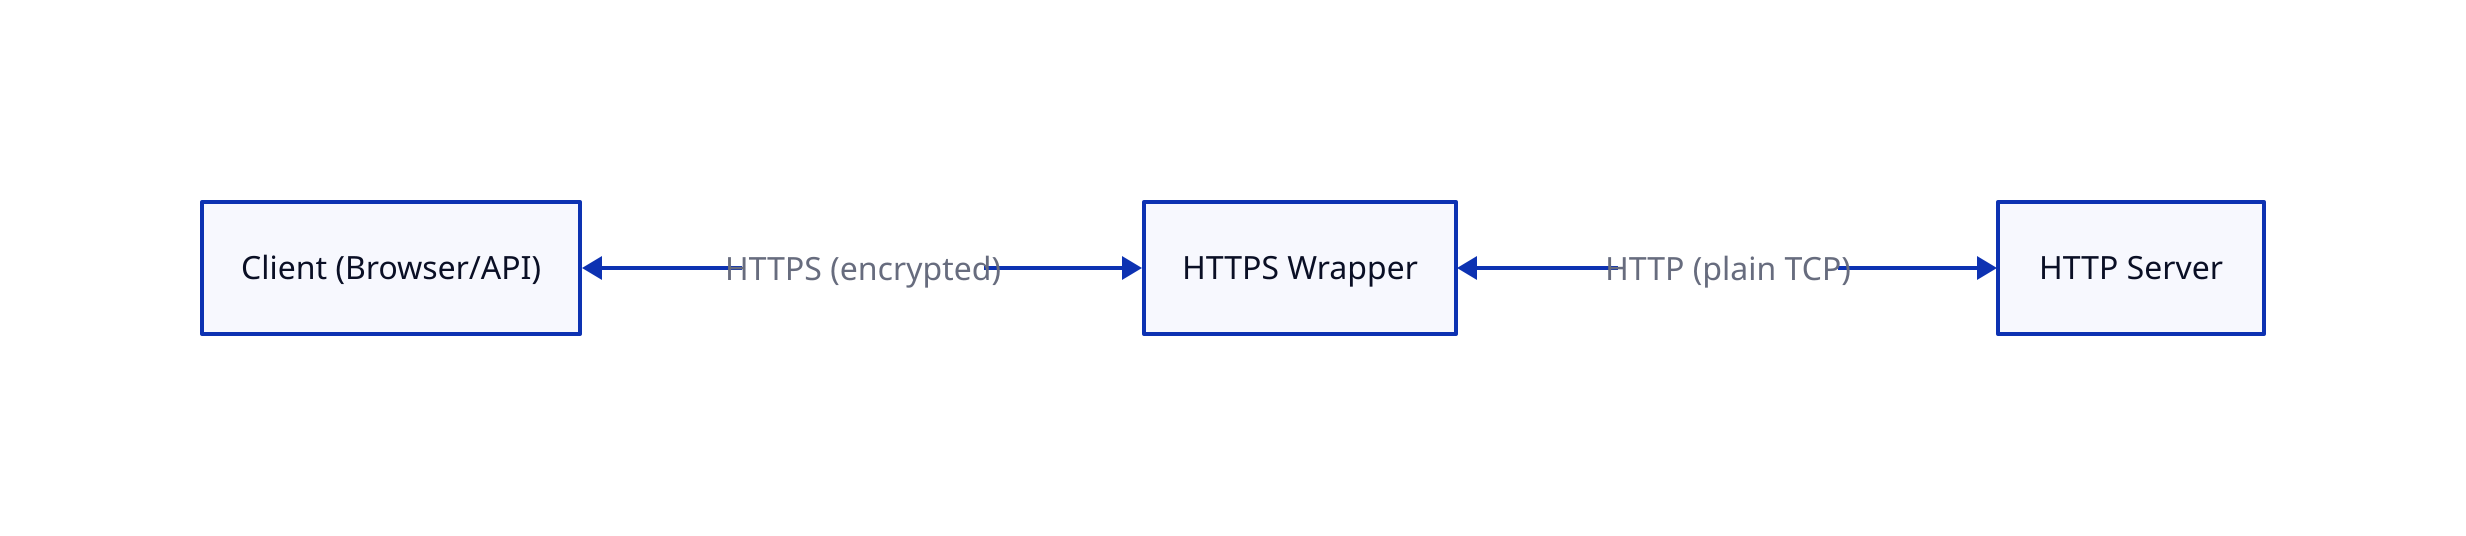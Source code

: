 direction: right

Client: "Client (Browser/API)"
HTTPS_Wrapper: "HTTPS Wrapper"
Backend_Server: "HTTP Server"

Client <-> HTTPS_Wrapper: "HTTPS (encrypted)"
HTTPS_Wrapper <-> Backend_Server: "HTTP (plain TCP)"

